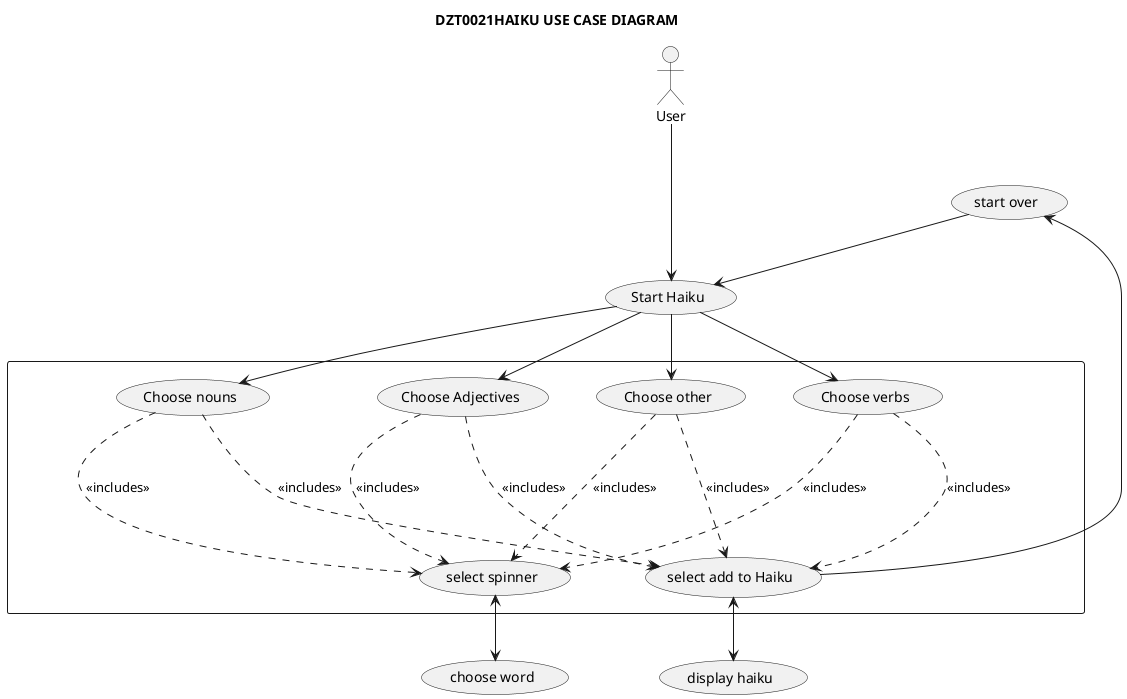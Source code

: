 @startuml
title DZT0021HAIKU USE CASE DIAGRAM

' :Main Admin: as Admin
' (Use the application) as (Use)

User ---> (Start Haiku)

rectangle {

usecase "Choose Adjectives" as UC1
usecase "Choose nouns" as UC2
usecase "Choose verbs" as UC3
usecase "Choose other" as UC4

(Start Haiku) --> UC1
(Start Haiku) --> UC2
(Start Haiku) --> UC3
(Start Haiku) --> UC4

UC1 ...> (select spinner): <<includes>>
UC1 ...> (select add to Haiku): <<includes>>
UC2 ...> (select spinner): <<includes>>
UC2 ...> (select add to Haiku): <<includes>>
UC3 ...> (select spinner): <<includes>>
UC3 ...> (select add to Haiku): <<includes>>
UC4 ...> (select spinner): <<includes>>
UC4 ...> (select add to Haiku): <<includes>>

}

(select spinner) <--> (choose word)

(select add to Haiku) --> (display haiku)
(select add to Haiku) --> (start over)

(start over) --> (Start Haiku)

(display haiku) --> (select add to Haiku)


' note right of Admin : This is an example.


/'
note right of (Use)
A note can also
be on several lines
end note
'/


/'
note "This note is connected\nto several objects." as N2
(Start) .. N2
N2 .. (Use)
'/


@enduml